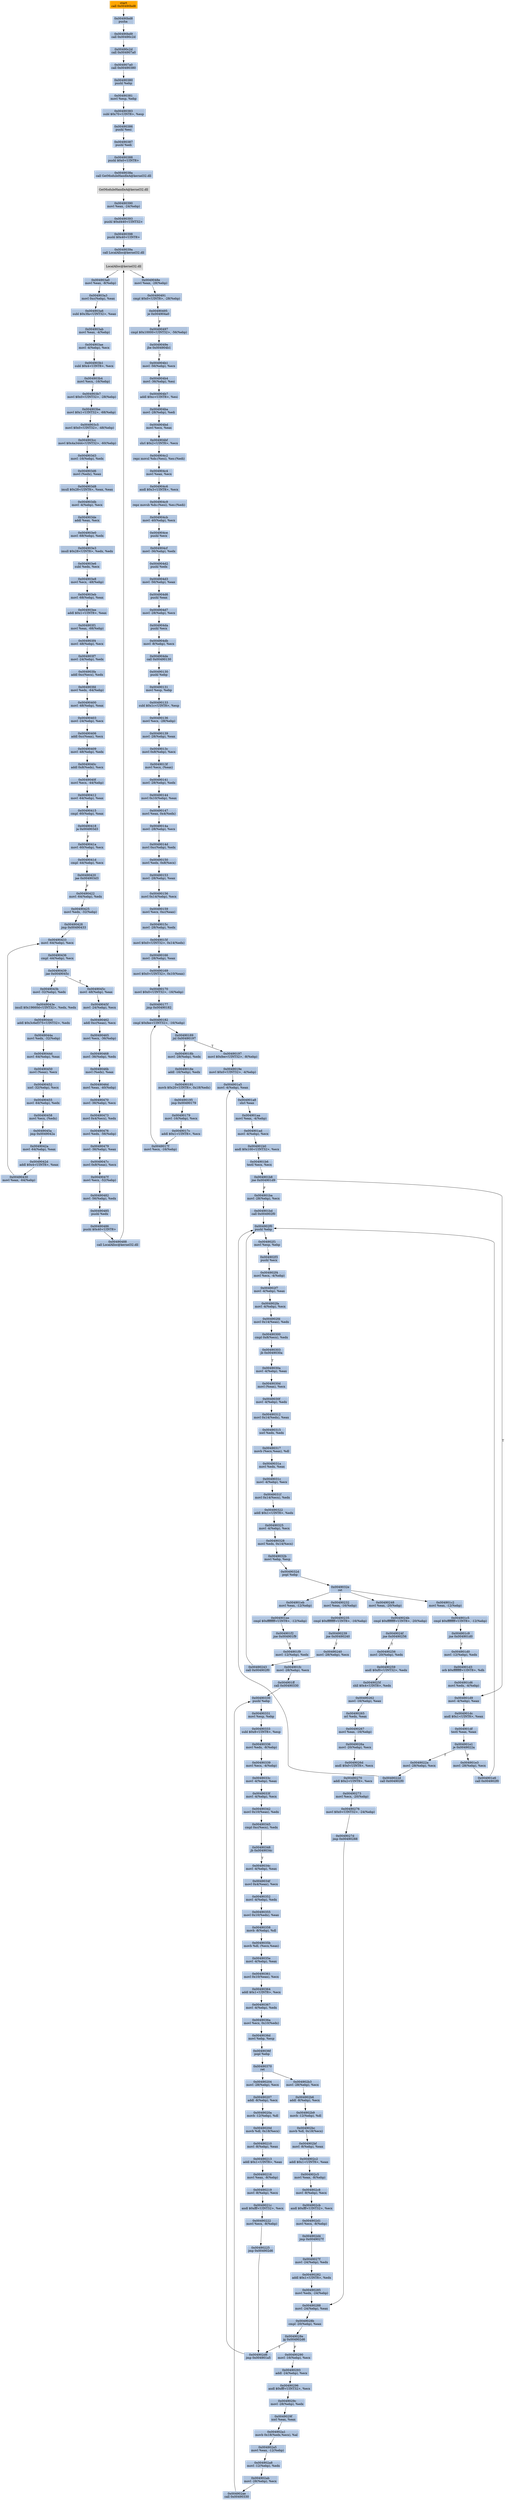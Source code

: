 digraph G {
node[shape=rectangle,style=filled,fillcolor=lightsteelblue,color=lightsteelblue]
bgcolor="transparent"
a0x00490bd3call_0x00490bd8[label="start\ncall 0x00490bd8",color="lightgrey",fillcolor="orange"];
a0x00490bd8pusha_[label="0x00490bd8\npusha "];
a0x00490bd9call_0x00490c2d[label="0x00490bd9\ncall 0x00490c2d"];
a0x00490c2dcall_0x004907a0[label="0x00490c2d\ncall 0x004907a0"];
a0x004907a0call_0x00490380[label="0x004907a0\ncall 0x00490380"];
a0x00490380pushl_ebp[label="0x00490380\npushl %ebp"];
a0x00490381movl_esp_ebp[label="0x00490381\nmovl %esp, %ebp"];
a0x00490383subl_0x70UINT8_esp[label="0x00490383\nsubl $0x70<UINT8>, %esp"];
a0x00490386pushl_esi[label="0x00490386\npushl %esi"];
a0x00490387pushl_edi[label="0x00490387\npushl %edi"];
a0x00490388pushl_0x0UINT8[label="0x00490388\npushl $0x0<UINT8>"];
a0x0049038acall_GetModuleHandleA_kernel32_dll[label="0x0049038a\ncall GetModuleHandleA@kernel32.dll"];
GetModuleHandleA_kernel32_dll[label="GetModuleHandleA@kernel32.dll",color="lightgrey",fillcolor="lightgrey"];
a0x00490390movl_eax__24ebp_[label="0x00490390\nmovl %eax, -24(%ebp)"];
a0x00490393pushl_0xd440UINT32[label="0x00490393\npushl $0xd440<UINT32>"];
a0x00490398pushl_0x40UINT8[label="0x00490398\npushl $0x40<UINT8>"];
a0x0049039acall_LocalAlloc_kernel32_dll[label="0x0049039a\ncall LocalAlloc@kernel32.dll"];
LocalAlloc_kernel32_dll[label="LocalAlloc@kernel32.dll",color="lightgrey",fillcolor="lightgrey"];
a0x004903a0movl_eax__8ebp_[label="0x004903a0\nmovl %eax, -8(%ebp)"];
a0x004903a3movl_0xcebp__eax[label="0x004903a3\nmovl 0xc(%ebp), %eax"];
a0x004903a6subl_0x3faUINT32_eax[label="0x004903a6\nsubl $0x3fa<UINT32>, %eax"];
a0x004903abmovl_eax__4ebp_[label="0x004903ab\nmovl %eax, -4(%ebp)"];
a0x004903aemovl__4ebp__ecx[label="0x004903ae\nmovl -4(%ebp), %ecx"];
a0x004903b1subl_0x4UINT8_ecx[label="0x004903b1\nsubl $0x4<UINT8>, %ecx"];
a0x004903b4movl_ecx__16ebp_[label="0x004903b4\nmovl %ecx, -16(%ebp)"];
a0x004903b7movl_0x0UINT32__28ebp_[label="0x004903b7\nmovl $0x0<UINT32>, -28(%ebp)"];
a0x004903bemovl_0x1UINT32__68ebp_[label="0x004903be\nmovl $0x1<UINT32>, -68(%ebp)"];
a0x004903c5movl_0x0UINT32__48ebp_[label="0x004903c5\nmovl $0x0<UINT32>, -48(%ebp)"];
a0x004903ccmovl_0x4a3444UINT32__60ebp_[label="0x004903cc\nmovl $0x4a3444<UINT32>, -60(%ebp)"];
a0x004903d3movl__16ebp__edx[label="0x004903d3\nmovl -16(%ebp), %edx"];
a0x004903d6movl_edx__eax[label="0x004903d6\nmovl (%edx), %eax"];
a0x004903d8imull_0x28UINT8_eax_eax[label="0x004903d8\nimull $0x28<UINT8>, %eax, %eax"];
a0x004903dbmovl__4ebp__ecx[label="0x004903db\nmovl -4(%ebp), %ecx"];
a0x004903deaddl_eax_ecx[label="0x004903de\naddl %eax, %ecx"];
a0x004903e0movl__68ebp__edx[label="0x004903e0\nmovl -68(%ebp), %edx"];
a0x004903e3imull_0x28UINT8_edx_edx[label="0x004903e3\nimull $0x28<UINT8>, %edx, %edx"];
a0x004903e6subl_edx_ecx[label="0x004903e6\nsubl %edx, %ecx"];
a0x004903e8movl_ecx__48ebp_[label="0x004903e8\nmovl %ecx, -48(%ebp)"];
a0x004903ebmovl__68ebp__eax[label="0x004903eb\nmovl -68(%ebp), %eax"];
a0x004903eeaddl_0x1UINT8_eax[label="0x004903ee\naddl $0x1<UINT8>, %eax"];
a0x004903f1movl_eax__68ebp_[label="0x004903f1\nmovl %eax, -68(%ebp)"];
a0x004903f4movl__48ebp__ecx[label="0x004903f4\nmovl -48(%ebp), %ecx"];
a0x004903f7movl__24ebp__edx[label="0x004903f7\nmovl -24(%ebp), %edx"];
a0x004903faaddl_0xcecx__edx[label="0x004903fa\naddl 0xc(%ecx), %edx"];
a0x004903fdmovl_edx__64ebp_[label="0x004903fd\nmovl %edx, -64(%ebp)"];
a0x00490400movl__48ebp__eax[label="0x00490400\nmovl -48(%ebp), %eax"];
a0x00490403movl__24ebp__ecx[label="0x00490403\nmovl -24(%ebp), %ecx"];
a0x00490406addl_0xceax__ecx[label="0x00490406\naddl 0xc(%eax), %ecx"];
a0x00490409movl__48ebp__edx[label="0x00490409\nmovl -48(%ebp), %edx"];
a0x0049040caddl_0x8edx__ecx[label="0x0049040c\naddl 0x8(%edx), %ecx"];
a0x0049040fmovl_ecx__44ebp_[label="0x0049040f\nmovl %ecx, -44(%ebp)"];
a0x00490412movl__64ebp__eax[label="0x00490412\nmovl -64(%ebp), %eax"];
a0x00490415cmpl__60ebp__eax[label="0x00490415\ncmpl -60(%ebp), %eax"];
a0x00490418ja_0x004903d3[label="0x00490418\nja 0x004903d3"];
a0x0049041amovl__60ebp__ecx[label="0x0049041a\nmovl -60(%ebp), %ecx"];
a0x0049041dcmpl__44ebp__ecx[label="0x0049041d\ncmpl -44(%ebp), %ecx"];
a0x00490420jae_0x004903d3[label="0x00490420\njae 0x004903d3"];
a0x00490422movl__64ebp__edx[label="0x00490422\nmovl -64(%ebp), %edx"];
a0x00490425movl_edx__32ebp_[label="0x00490425\nmovl %edx, -32(%ebp)"];
a0x00490428jmp_0x00490433[label="0x00490428\njmp 0x00490433"];
a0x00490433movl__64ebp__ecx[label="0x00490433\nmovl -64(%ebp), %ecx"];
a0x00490436cmpl__44ebp__ecx[label="0x00490436\ncmpl -44(%ebp), %ecx"];
a0x00490439jae_0x0049045c[label="0x00490439\njae 0x0049045c"];
a0x0049043bmovl__32ebp__edx[label="0x0049043b\nmovl -32(%ebp), %edx"];
a0x0049043eimull_0x19660dUINT32_edx_edx[label="0x0049043e\nimull $0x19660d<UINT32>, %edx, %edx"];
a0x00490444addl_0x3c6ef375UINT32_edx[label="0x00490444\naddl $0x3c6ef375<UINT32>, %edx"];
a0x0049044amovl_edx__32ebp_[label="0x0049044a\nmovl %edx, -32(%ebp)"];
a0x0049044dmovl__64ebp__eax[label="0x0049044d\nmovl -64(%ebp), %eax"];
a0x00490450movl_eax__ecx[label="0x00490450\nmovl (%eax), %ecx"];
a0x00490452xorl__32ebp__ecx[label="0x00490452\nxorl -32(%ebp), %ecx"];
a0x00490455movl__64ebp__edx[label="0x00490455\nmovl -64(%ebp), %edx"];
a0x00490458movl_ecx_edx_[label="0x00490458\nmovl %ecx, (%edx)"];
a0x0049045ajmp_0x0049042a[label="0x0049045a\njmp 0x0049042a"];
a0x0049042amovl__64ebp__eax[label="0x0049042a\nmovl -64(%ebp), %eax"];
a0x0049042daddl_0x4UINT8_eax[label="0x0049042d\naddl $0x4<UINT8>, %eax"];
a0x00490430movl_eax__64ebp_[label="0x00490430\nmovl %eax, -64(%ebp)"];
a0x0049045cmovl__48ebp__eax[label="0x0049045c\nmovl -48(%ebp), %eax"];
a0x0049045fmovl__24ebp__ecx[label="0x0049045f\nmovl -24(%ebp), %ecx"];
a0x00490462addl_0xceax__ecx[label="0x00490462\naddl 0xc(%eax), %ecx"];
a0x00490465movl_ecx__36ebp_[label="0x00490465\nmovl %ecx, -36(%ebp)"];
a0x00490468movl__36ebp__edx[label="0x00490468\nmovl -36(%ebp), %edx"];
a0x0049046bmovl_edx__eax[label="0x0049046b\nmovl (%edx), %eax"];
a0x0049046dmovl_eax__40ebp_[label="0x0049046d\nmovl %eax, -40(%ebp)"];
a0x00490470movl__36ebp__ecx[label="0x00490470\nmovl -36(%ebp), %ecx"];
a0x00490473movl_0x4ecx__edx[label="0x00490473\nmovl 0x4(%ecx), %edx"];
a0x00490476movl_edx__56ebp_[label="0x00490476\nmovl %edx, -56(%ebp)"];
a0x00490479movl__36ebp__eax[label="0x00490479\nmovl -36(%ebp), %eax"];
a0x0049047cmovl_0x8eax__ecx[label="0x0049047c\nmovl 0x8(%eax), %ecx"];
a0x0049047fmovl_ecx__52ebp_[label="0x0049047f\nmovl %ecx, -52(%ebp)"];
a0x00490482movl__56ebp__edx[label="0x00490482\nmovl -56(%ebp), %edx"];
a0x00490485pushl_edx[label="0x00490485\npushl %edx"];
a0x00490486pushl_0x40UINT8[label="0x00490486\npushl $0x40<UINT8>"];
a0x00490488call_LocalAlloc_kernel32_dll[label="0x00490488\ncall LocalAlloc@kernel32.dll"];
a0x0049048emovl_eax__28ebp_[label="0x0049048e\nmovl %eax, -28(%ebp)"];
a0x00490491cmpl_0x0UINT8__28ebp_[label="0x00490491\ncmpl $0x0<UINT8>, -28(%ebp)"];
a0x00490495je_0x004904a0[label="0x00490495\nje 0x004904a0"];
a0x00490497cmpl_0x10000UINT32__56ebp_[label="0x00490497\ncmpl $0x10000<UINT32>, -56(%ebp)"];
a0x0049049ejbe_0x004904b1[label="0x0049049e\njbe 0x004904b1"];
a0x004904b1movl__56ebp__ecx[label="0x004904b1\nmovl -56(%ebp), %ecx"];
a0x004904b4movl__36ebp__esi[label="0x004904b4\nmovl -36(%ebp), %esi"];
a0x004904b7addl_0xcUINT8_esi[label="0x004904b7\naddl $0xc<UINT8>, %esi"];
a0x004904bamovl__28ebp__edi[label="0x004904ba\nmovl -28(%ebp), %edi"];
a0x004904bdmovl_ecx_eax[label="0x004904bd\nmovl %ecx, %eax"];
a0x004904bfshrl_0x2UINT8_ecx[label="0x004904bf\nshrl $0x2<UINT8>, %ecx"];
a0x004904c2repz_movsl_ds_esi__es_edi_[label="0x004904c2\nrepz movsl %ds:(%esi), %es:(%edi)"];
a0x004904c4movl_eax_ecx[label="0x004904c4\nmovl %eax, %ecx"];
a0x004904c6andl_0x3UINT8_ecx[label="0x004904c6\nandl $0x3<UINT8>, %ecx"];
a0x004904c9repz_movsb_ds_esi__es_edi_[label="0x004904c9\nrepz movsb %ds:(%esi), %es:(%edi)"];
a0x004904cbmovl__40ebp__ecx[label="0x004904cb\nmovl -40(%ebp), %ecx"];
a0x004904cepushl_ecx[label="0x004904ce\npushl %ecx"];
a0x004904cfmovl__36ebp__edx[label="0x004904cf\nmovl -36(%ebp), %edx"];
a0x004904d2pushl_edx[label="0x004904d2\npushl %edx"];
a0x004904d3movl__56ebp__eax[label="0x004904d3\nmovl -56(%ebp), %eax"];
a0x004904d6pushl_eax[label="0x004904d6\npushl %eax"];
a0x004904d7movl__28ebp__ecx[label="0x004904d7\nmovl -28(%ebp), %ecx"];
a0x004904dapushl_ecx[label="0x004904da\npushl %ecx"];
a0x004904dbmovl__8ebp__ecx[label="0x004904db\nmovl -8(%ebp), %ecx"];
a0x004904decall_0x00490130[label="0x004904de\ncall 0x00490130"];
a0x00490130pushl_ebp[label="0x00490130\npushl %ebp"];
a0x00490131movl_esp_ebp[label="0x00490131\nmovl %esp, %ebp"];
a0x00490133subl_0x1cUINT8_esp[label="0x00490133\nsubl $0x1c<UINT8>, %esp"];
a0x00490136movl_ecx__28ebp_[label="0x00490136\nmovl %ecx, -28(%ebp)"];
a0x00490139movl__28ebp__eax[label="0x00490139\nmovl -28(%ebp), %eax"];
a0x0049013cmovl_0x8ebp__ecx[label="0x0049013c\nmovl 0x8(%ebp), %ecx"];
a0x0049013fmovl_ecx_eax_[label="0x0049013f\nmovl %ecx, (%eax)"];
a0x00490141movl__28ebp__edx[label="0x00490141\nmovl -28(%ebp), %edx"];
a0x00490144movl_0x10ebp__eax[label="0x00490144\nmovl 0x10(%ebp), %eax"];
a0x00490147movl_eax_0x4edx_[label="0x00490147\nmovl %eax, 0x4(%edx)"];
a0x0049014amovl__28ebp__ecx[label="0x0049014a\nmovl -28(%ebp), %ecx"];
a0x0049014dmovl_0xcebp__edx[label="0x0049014d\nmovl 0xc(%ebp), %edx"];
a0x00490150movl_edx_0x8ecx_[label="0x00490150\nmovl %edx, 0x8(%ecx)"];
a0x00490153movl__28ebp__eax[label="0x00490153\nmovl -28(%ebp), %eax"];
a0x00490156movl_0x14ebp__ecx[label="0x00490156\nmovl 0x14(%ebp), %ecx"];
a0x00490159movl_ecx_0xceax_[label="0x00490159\nmovl %ecx, 0xc(%eax)"];
a0x0049015cmovl__28ebp__edx[label="0x0049015c\nmovl -28(%ebp), %edx"];
a0x0049015fmovl_0x0UINT32_0x14edx_[label="0x0049015f\nmovl $0x0<UINT32>, 0x14(%edx)"];
a0x00490166movl__28ebp__eax[label="0x00490166\nmovl -28(%ebp), %eax"];
a0x00490169movl_0x0UINT32_0x10eax_[label="0x00490169\nmovl $0x0<UINT32>, 0x10(%eax)"];
a0x00490170movl_0x0UINT32__16ebp_[label="0x00490170\nmovl $0x0<UINT32>, -16(%ebp)"];
a0x00490177jmp_0x00490182[label="0x00490177\njmp 0x00490182"];
a0x00490182cmpl_0xfeeUINT32__16ebp_[label="0x00490182\ncmpl $0xfee<UINT32>, -16(%ebp)"];
a0x00490189jnl_0x00490197[label="0x00490189\njnl 0x00490197"];
a0x0049018bmovl__28ebp__edx[label="0x0049018b\nmovl -28(%ebp), %edx"];
a0x0049018eaddl__16ebp__edx[label="0x0049018e\naddl -16(%ebp), %edx"];
a0x00490191movb_0x20UINT8_0x18edx_[label="0x00490191\nmovb $0x20<UINT8>, 0x18(%edx)"];
a0x00490195jmp_0x00490179[label="0x00490195\njmp 0x00490179"];
a0x00490179movl__16ebp__ecx[label="0x00490179\nmovl -16(%ebp), %ecx"];
a0x0049017caddl_0x1UINT8_ecx[label="0x0049017c\naddl $0x1<UINT8>, %ecx"];
a0x0049017fmovl_ecx__16ebp_[label="0x0049017f\nmovl %ecx, -16(%ebp)"];
a0x00490197movl_0xfeeUINT32__8ebp_[label="0x00490197\nmovl $0xfee<UINT32>, -8(%ebp)"];
a0x0049019emovl_0x0UINT32__4ebp_[label="0x0049019e\nmovl $0x0<UINT32>, -4(%ebp)"];
a0x004901a5movl__4ebp__eax[label="0x004901a5\nmovl -4(%ebp), %eax"];
a0x004901a8shrl_eax[label="0x004901a8\nshrl %eax"];
a0x004901aamovl_eax__4ebp_[label="0x004901aa\nmovl %eax, -4(%ebp)"];
a0x004901admovl__4ebp__ecx[label="0x004901ad\nmovl -4(%ebp), %ecx"];
a0x004901b0andl_0x100UINT32_ecx[label="0x004901b0\nandl $0x100<UINT32>, %ecx"];
a0x004901b6testl_ecx_ecx[label="0x004901b6\ntestl %ecx, %ecx"];
a0x004901b8jne_0x004901d9[label="0x004901b8\njne 0x004901d9"];
a0x004901bamovl__28ebp__ecx[label="0x004901ba\nmovl -28(%ebp), %ecx"];
a0x004901bdcall_0x004902f0[label="0x004901bd\ncall 0x004902f0"];
a0x004902f0pushl_ebp[label="0x004902f0\npushl %ebp"];
a0x004902f1movl_esp_ebp[label="0x004902f1\nmovl %esp, %ebp"];
a0x004902f3pushl_ecx[label="0x004902f3\npushl %ecx"];
a0x004902f4movl_ecx__4ebp_[label="0x004902f4\nmovl %ecx, -4(%ebp)"];
a0x004902f7movl__4ebp__eax[label="0x004902f7\nmovl -4(%ebp), %eax"];
a0x004902famovl__4ebp__ecx[label="0x004902fa\nmovl -4(%ebp), %ecx"];
a0x004902fdmovl_0x14eax__edx[label="0x004902fd\nmovl 0x14(%eax), %edx"];
a0x00490300cmpl_0x8ecx__edx[label="0x00490300\ncmpl 0x8(%ecx), %edx"];
a0x00490303jb_0x0049030a[label="0x00490303\njb 0x0049030a"];
a0x0049030amovl__4ebp__eax[label="0x0049030a\nmovl -4(%ebp), %eax"];
a0x0049030dmovl_eax__ecx[label="0x0049030d\nmovl (%eax), %ecx"];
a0x0049030fmovl__4ebp__edx[label="0x0049030f\nmovl -4(%ebp), %edx"];
a0x00490312movl_0x14edx__eax[label="0x00490312\nmovl 0x14(%edx), %eax"];
a0x00490315xorl_edx_edx[label="0x00490315\nxorl %edx, %edx"];
a0x00490317movb_ecxeax__dl[label="0x00490317\nmovb (%ecx,%eax), %dl"];
a0x0049031amovl_edx_eax[label="0x0049031a\nmovl %edx, %eax"];
a0x0049031cmovl__4ebp__ecx[label="0x0049031c\nmovl -4(%ebp), %ecx"];
a0x0049031fmovl_0x14ecx__edx[label="0x0049031f\nmovl 0x14(%ecx), %edx"];
a0x00490322addl_0x1UINT8_edx[label="0x00490322\naddl $0x1<UINT8>, %edx"];
a0x00490325movl__4ebp__ecx[label="0x00490325\nmovl -4(%ebp), %ecx"];
a0x00490328movl_edx_0x14ecx_[label="0x00490328\nmovl %edx, 0x14(%ecx)"];
a0x0049032bmovl_ebp_esp[label="0x0049032b\nmovl %ebp, %esp"];
a0x0049032dpopl_ebp[label="0x0049032d\npopl %ebp"];
a0x0049032eret[label="0x0049032e\nret"];
a0x004901c2movl_eax__12ebp_[label="0x004901c2\nmovl %eax, -12(%ebp)"];
a0x004901c5cmpl_0xffffffffUINT8__12ebp_[label="0x004901c5\ncmpl $0xffffffff<UINT8>, -12(%ebp)"];
a0x004901c9jne_0x004901d0[label="0x004901c9\njne 0x004901d0"];
a0x004901d0movl__12ebp__edx[label="0x004901d0\nmovl -12(%ebp), %edx"];
a0x004901d3orb_0xffffffffUINT8_dh[label="0x004901d3\norb $0xffffffff<UINT8>, %dh"];
a0x004901d6movl_edx__4ebp_[label="0x004901d6\nmovl %edx, -4(%ebp)"];
a0x004901d9movl__4ebp__eax[label="0x004901d9\nmovl -4(%ebp), %eax"];
a0x004901dcandl_0x1UINT8_eax[label="0x004901dc\nandl $0x1<UINT8>, %eax"];
a0x004901dftestl_eax_eax[label="0x004901df\ntestl %eax, %eax"];
a0x004901e1je_0x0049022a[label="0x004901e1\nje 0x0049022a"];
a0x004901e3movl__28ebp__ecx[label="0x004901e3\nmovl -28(%ebp), %ecx"];
a0x004901e6call_0x004902f0[label="0x004901e6\ncall 0x004902f0"];
a0x004901ebmovl_eax__12ebp_[label="0x004901eb\nmovl %eax, -12(%ebp)"];
a0x004901eecmpl_0xffffffffUINT8__12ebp_[label="0x004901ee\ncmpl $0xffffffff<UINT8>, -12(%ebp)"];
a0x004901f2jne_0x004901f9[label="0x004901f2\njne 0x004901f9"];
a0x004901f9movl__12ebp__edx[label="0x004901f9\nmovl -12(%ebp), %edx"];
a0x004901fcmovl__28ebp__ecx[label="0x004901fc\nmovl -28(%ebp), %ecx"];
a0x004901ffcall_0x00490330[label="0x004901ff\ncall 0x00490330"];
a0x00490330pushl_ebp[label="0x00490330\npushl %ebp"];
a0x00490331movl_esp_ebp[label="0x00490331\nmovl %esp, %ebp"];
a0x00490333subl_0x8UINT8_esp[label="0x00490333\nsubl $0x8<UINT8>, %esp"];
a0x00490336movl_edx__8ebp_[label="0x00490336\nmovl %edx, -8(%ebp)"];
a0x00490339movl_ecx__4ebp_[label="0x00490339\nmovl %ecx, -4(%ebp)"];
a0x0049033cmovl__4ebp__eax[label="0x0049033c\nmovl -4(%ebp), %eax"];
a0x0049033fmovl__4ebp__ecx[label="0x0049033f\nmovl -4(%ebp), %ecx"];
a0x00490342movl_0x10eax__edx[label="0x00490342\nmovl 0x10(%eax), %edx"];
a0x00490345cmpl_0xcecx__edx[label="0x00490345\ncmpl 0xc(%ecx), %edx"];
a0x00490348jb_0x0049034c[label="0x00490348\njb 0x0049034c"];
a0x0049034cmovl__4ebp__eax[label="0x0049034c\nmovl -4(%ebp), %eax"];
a0x0049034fmovl_0x4eax__ecx[label="0x0049034f\nmovl 0x4(%eax), %ecx"];
a0x00490352movl__4ebp__edx[label="0x00490352\nmovl -4(%ebp), %edx"];
a0x00490355movl_0x10edx__eax[label="0x00490355\nmovl 0x10(%edx), %eax"];
a0x00490358movb__8ebp__dl[label="0x00490358\nmovb -8(%ebp), %dl"];
a0x0049035bmovb_dl_ecxeax_[label="0x0049035b\nmovb %dl, (%ecx,%eax)"];
a0x0049035emovl__4ebp__eax[label="0x0049035e\nmovl -4(%ebp), %eax"];
a0x00490361movl_0x10eax__ecx[label="0x00490361\nmovl 0x10(%eax), %ecx"];
a0x00490364addl_0x1UINT8_ecx[label="0x00490364\naddl $0x1<UINT8>, %ecx"];
a0x00490367movl__4ebp__edx[label="0x00490367\nmovl -4(%ebp), %edx"];
a0x0049036amovl_ecx_0x10edx_[label="0x0049036a\nmovl %ecx, 0x10(%edx)"];
a0x0049036dmovl_ebp_esp[label="0x0049036d\nmovl %ebp, %esp"];
a0x0049036fpopl_ebp[label="0x0049036f\npopl %ebp"];
a0x00490370ret[label="0x00490370\nret"];
a0x00490204movl__28ebp__ecx[label="0x00490204\nmovl -28(%ebp), %ecx"];
a0x00490207addl__8ebp__ecx[label="0x00490207\naddl -8(%ebp), %ecx"];
a0x0049020amovb__12ebp__dl[label="0x0049020a\nmovb -12(%ebp), %dl"];
a0x0049020dmovb_dl_0x18ecx_[label="0x0049020d\nmovb %dl, 0x18(%ecx)"];
a0x00490210movl__8ebp__eax[label="0x00490210\nmovl -8(%ebp), %eax"];
a0x00490213addl_0x1UINT8_eax[label="0x00490213\naddl $0x1<UINT8>, %eax"];
a0x00490216movl_eax__8ebp_[label="0x00490216\nmovl %eax, -8(%ebp)"];
a0x00490219movl__8ebp__ecx[label="0x00490219\nmovl -8(%ebp), %ecx"];
a0x0049021candl_0xfffUINT32_ecx[label="0x0049021c\nandl $0xfff<UINT32>, %ecx"];
a0x00490222movl_ecx__8ebp_[label="0x00490222\nmovl %ecx, -8(%ebp)"];
a0x00490225jmp_0x004902d6[label="0x00490225\njmp 0x004902d6"];
a0x004902d6jmp_0x004901a5[label="0x004902d6\njmp 0x004901a5"];
a0x0049022amovl__28ebp__ecx[label="0x0049022a\nmovl -28(%ebp), %ecx"];
a0x0049022dcall_0x004902f0[label="0x0049022d\ncall 0x004902f0"];
a0x00490232movl_eax__16ebp_[label="0x00490232\nmovl %eax, -16(%ebp)"];
a0x00490235cmpl_0xffffffffUINT8__16ebp_[label="0x00490235\ncmpl $0xffffffff<UINT8>, -16(%ebp)"];
a0x00490239jne_0x00490240[label="0x00490239\njne 0x00490240"];
a0x00490240movl__28ebp__ecx[label="0x00490240\nmovl -28(%ebp), %ecx"];
a0x00490243call_0x004902f0[label="0x00490243\ncall 0x004902f0"];
a0x00490248movl_eax__20ebp_[label="0x00490248\nmovl %eax, -20(%ebp)"];
a0x0049024bcmpl_0xffffffffUINT8__20ebp_[label="0x0049024b\ncmpl $0xffffffff<UINT8>, -20(%ebp)"];
a0x0049024fjne_0x00490256[label="0x0049024f\njne 0x00490256"];
a0x00490256movl__20ebp__edx[label="0x00490256\nmovl -20(%ebp), %edx"];
a0x00490259andl_0xf0UINT32_edx[label="0x00490259\nandl $0xf0<UINT32>, %edx"];
a0x0049025fshll_0x4UINT8_edx[label="0x0049025f\nshll $0x4<UINT8>, %edx"];
a0x00490262movl__16ebp__eax[label="0x00490262\nmovl -16(%ebp), %eax"];
a0x00490265orl_edx_eax[label="0x00490265\norl %edx, %eax"];
a0x00490267movl_eax__16ebp_[label="0x00490267\nmovl %eax, -16(%ebp)"];
a0x0049026amovl__20ebp__ecx[label="0x0049026a\nmovl -20(%ebp), %ecx"];
a0x0049026dandl_0xfUINT8_ecx[label="0x0049026d\nandl $0xf<UINT8>, %ecx"];
a0x00490270addl_0x2UINT8_ecx[label="0x00490270\naddl $0x2<UINT8>, %ecx"];
a0x00490273movl_ecx__20ebp_[label="0x00490273\nmovl %ecx, -20(%ebp)"];
a0x00490276movl_0x0UINT32__24ebp_[label="0x00490276\nmovl $0x0<UINT32>, -24(%ebp)"];
a0x0049027djmp_0x00490288[label="0x0049027d\njmp 0x00490288"];
a0x00490288movl__24ebp__eax[label="0x00490288\nmovl -24(%ebp), %eax"];
a0x0049028bcmpl__20ebp__eax[label="0x0049028b\ncmpl -20(%ebp), %eax"];
a0x0049028ejg_0x004902d6[label="0x0049028e\njg 0x004902d6"];
a0x00490290movl__16ebp__ecx[label="0x00490290\nmovl -16(%ebp), %ecx"];
a0x00490293addl__24ebp__ecx[label="0x00490293\naddl -24(%ebp), %ecx"];
a0x00490296andl_0xfffUINT32_ecx[label="0x00490296\nandl $0xfff<UINT32>, %ecx"];
a0x0049029cmovl__28ebp__edx[label="0x0049029c\nmovl -28(%ebp), %edx"];
a0x0049029fxorl_eax_eax[label="0x0049029f\nxorl %eax, %eax"];
a0x004902a1movb_0x18edxecx__al[label="0x004902a1\nmovb 0x18(%edx,%ecx), %al"];
a0x004902a5movl_eax__12ebp_[label="0x004902a5\nmovl %eax, -12(%ebp)"];
a0x004902a8movl__12ebp__edx[label="0x004902a8\nmovl -12(%ebp), %edx"];
a0x004902abmovl__28ebp__ecx[label="0x004902ab\nmovl -28(%ebp), %ecx"];
a0x004902aecall_0x00490330[label="0x004902ae\ncall 0x00490330"];
a0x004902b3movl__28ebp__ecx[label="0x004902b3\nmovl -28(%ebp), %ecx"];
a0x004902b6addl__8ebp__ecx[label="0x004902b6\naddl -8(%ebp), %ecx"];
a0x004902b9movb__12ebp__dl[label="0x004902b9\nmovb -12(%ebp), %dl"];
a0x004902bcmovb_dl_0x18ecx_[label="0x004902bc\nmovb %dl, 0x18(%ecx)"];
a0x004902bfmovl__8ebp__eax[label="0x004902bf\nmovl -8(%ebp), %eax"];
a0x004902c2addl_0x1UINT8_eax[label="0x004902c2\naddl $0x1<UINT8>, %eax"];
a0x004902c5movl_eax__8ebp_[label="0x004902c5\nmovl %eax, -8(%ebp)"];
a0x004902c8movl__8ebp__ecx[label="0x004902c8\nmovl -8(%ebp), %ecx"];
a0x004902cbandl_0xfffUINT32_ecx[label="0x004902cb\nandl $0xfff<UINT32>, %ecx"];
a0x004902d1movl_ecx__8ebp_[label="0x004902d1\nmovl %ecx, -8(%ebp)"];
a0x004902d4jmp_0x0049027f[label="0x004902d4\njmp 0x0049027f"];
a0x0049027fmovl__24ebp__edx[label="0x0049027f\nmovl -24(%ebp), %edx"];
a0x00490282addl_0x1UINT8_edx[label="0x00490282\naddl $0x1<UINT8>, %edx"];
a0x00490285movl_edx__24ebp_[label="0x00490285\nmovl %edx, -24(%ebp)"];
a0x00490bd3call_0x00490bd8 -> a0x00490bd8pusha_ [color="#000000"];
a0x00490bd8pusha_ -> a0x00490bd9call_0x00490c2d [color="#000000"];
a0x00490bd9call_0x00490c2d -> a0x00490c2dcall_0x004907a0 [color="#000000"];
a0x00490c2dcall_0x004907a0 -> a0x004907a0call_0x00490380 [color="#000000"];
a0x004907a0call_0x00490380 -> a0x00490380pushl_ebp [color="#000000"];
a0x00490380pushl_ebp -> a0x00490381movl_esp_ebp [color="#000000"];
a0x00490381movl_esp_ebp -> a0x00490383subl_0x70UINT8_esp [color="#000000"];
a0x00490383subl_0x70UINT8_esp -> a0x00490386pushl_esi [color="#000000"];
a0x00490386pushl_esi -> a0x00490387pushl_edi [color="#000000"];
a0x00490387pushl_edi -> a0x00490388pushl_0x0UINT8 [color="#000000"];
a0x00490388pushl_0x0UINT8 -> a0x0049038acall_GetModuleHandleA_kernel32_dll [color="#000000"];
a0x0049038acall_GetModuleHandleA_kernel32_dll -> GetModuleHandleA_kernel32_dll [color="#000000"];
GetModuleHandleA_kernel32_dll -> a0x00490390movl_eax__24ebp_ [color="#000000"];
a0x00490390movl_eax__24ebp_ -> a0x00490393pushl_0xd440UINT32 [color="#000000"];
a0x00490393pushl_0xd440UINT32 -> a0x00490398pushl_0x40UINT8 [color="#000000"];
a0x00490398pushl_0x40UINT8 -> a0x0049039acall_LocalAlloc_kernel32_dll [color="#000000"];
a0x0049039acall_LocalAlloc_kernel32_dll -> LocalAlloc_kernel32_dll [color="#000000"];
LocalAlloc_kernel32_dll -> a0x004903a0movl_eax__8ebp_ [color="#000000"];
a0x004903a0movl_eax__8ebp_ -> a0x004903a3movl_0xcebp__eax [color="#000000"];
a0x004903a3movl_0xcebp__eax -> a0x004903a6subl_0x3faUINT32_eax [color="#000000"];
a0x004903a6subl_0x3faUINT32_eax -> a0x004903abmovl_eax__4ebp_ [color="#000000"];
a0x004903abmovl_eax__4ebp_ -> a0x004903aemovl__4ebp__ecx [color="#000000"];
a0x004903aemovl__4ebp__ecx -> a0x004903b1subl_0x4UINT8_ecx [color="#000000"];
a0x004903b1subl_0x4UINT8_ecx -> a0x004903b4movl_ecx__16ebp_ [color="#000000"];
a0x004903b4movl_ecx__16ebp_ -> a0x004903b7movl_0x0UINT32__28ebp_ [color="#000000"];
a0x004903b7movl_0x0UINT32__28ebp_ -> a0x004903bemovl_0x1UINT32__68ebp_ [color="#000000"];
a0x004903bemovl_0x1UINT32__68ebp_ -> a0x004903c5movl_0x0UINT32__48ebp_ [color="#000000"];
a0x004903c5movl_0x0UINT32__48ebp_ -> a0x004903ccmovl_0x4a3444UINT32__60ebp_ [color="#000000"];
a0x004903ccmovl_0x4a3444UINT32__60ebp_ -> a0x004903d3movl__16ebp__edx [color="#000000"];
a0x004903d3movl__16ebp__edx -> a0x004903d6movl_edx__eax [color="#000000"];
a0x004903d6movl_edx__eax -> a0x004903d8imull_0x28UINT8_eax_eax [color="#000000"];
a0x004903d8imull_0x28UINT8_eax_eax -> a0x004903dbmovl__4ebp__ecx [color="#000000"];
a0x004903dbmovl__4ebp__ecx -> a0x004903deaddl_eax_ecx [color="#000000"];
a0x004903deaddl_eax_ecx -> a0x004903e0movl__68ebp__edx [color="#000000"];
a0x004903e0movl__68ebp__edx -> a0x004903e3imull_0x28UINT8_edx_edx [color="#000000"];
a0x004903e3imull_0x28UINT8_edx_edx -> a0x004903e6subl_edx_ecx [color="#000000"];
a0x004903e6subl_edx_ecx -> a0x004903e8movl_ecx__48ebp_ [color="#000000"];
a0x004903e8movl_ecx__48ebp_ -> a0x004903ebmovl__68ebp__eax [color="#000000"];
a0x004903ebmovl__68ebp__eax -> a0x004903eeaddl_0x1UINT8_eax [color="#000000"];
a0x004903eeaddl_0x1UINT8_eax -> a0x004903f1movl_eax__68ebp_ [color="#000000"];
a0x004903f1movl_eax__68ebp_ -> a0x004903f4movl__48ebp__ecx [color="#000000"];
a0x004903f4movl__48ebp__ecx -> a0x004903f7movl__24ebp__edx [color="#000000"];
a0x004903f7movl__24ebp__edx -> a0x004903faaddl_0xcecx__edx [color="#000000"];
a0x004903faaddl_0xcecx__edx -> a0x004903fdmovl_edx__64ebp_ [color="#000000"];
a0x004903fdmovl_edx__64ebp_ -> a0x00490400movl__48ebp__eax [color="#000000"];
a0x00490400movl__48ebp__eax -> a0x00490403movl__24ebp__ecx [color="#000000"];
a0x00490403movl__24ebp__ecx -> a0x00490406addl_0xceax__ecx [color="#000000"];
a0x00490406addl_0xceax__ecx -> a0x00490409movl__48ebp__edx [color="#000000"];
a0x00490409movl__48ebp__edx -> a0x0049040caddl_0x8edx__ecx [color="#000000"];
a0x0049040caddl_0x8edx__ecx -> a0x0049040fmovl_ecx__44ebp_ [color="#000000"];
a0x0049040fmovl_ecx__44ebp_ -> a0x00490412movl__64ebp__eax [color="#000000"];
a0x00490412movl__64ebp__eax -> a0x00490415cmpl__60ebp__eax [color="#000000"];
a0x00490415cmpl__60ebp__eax -> a0x00490418ja_0x004903d3 [color="#000000"];
a0x00490418ja_0x004903d3 -> a0x0049041amovl__60ebp__ecx [color="#000000",label="F"];
a0x0049041amovl__60ebp__ecx -> a0x0049041dcmpl__44ebp__ecx [color="#000000"];
a0x0049041dcmpl__44ebp__ecx -> a0x00490420jae_0x004903d3 [color="#000000"];
a0x00490420jae_0x004903d3 -> a0x00490422movl__64ebp__edx [color="#000000",label="F"];
a0x00490422movl__64ebp__edx -> a0x00490425movl_edx__32ebp_ [color="#000000"];
a0x00490425movl_edx__32ebp_ -> a0x00490428jmp_0x00490433 [color="#000000"];
a0x00490428jmp_0x00490433 -> a0x00490433movl__64ebp__ecx [color="#000000"];
a0x00490433movl__64ebp__ecx -> a0x00490436cmpl__44ebp__ecx [color="#000000"];
a0x00490436cmpl__44ebp__ecx -> a0x00490439jae_0x0049045c [color="#000000"];
a0x00490439jae_0x0049045c -> a0x0049043bmovl__32ebp__edx [color="#000000",label="F"];
a0x0049043bmovl__32ebp__edx -> a0x0049043eimull_0x19660dUINT32_edx_edx [color="#000000"];
a0x0049043eimull_0x19660dUINT32_edx_edx -> a0x00490444addl_0x3c6ef375UINT32_edx [color="#000000"];
a0x00490444addl_0x3c6ef375UINT32_edx -> a0x0049044amovl_edx__32ebp_ [color="#000000"];
a0x0049044amovl_edx__32ebp_ -> a0x0049044dmovl__64ebp__eax [color="#000000"];
a0x0049044dmovl__64ebp__eax -> a0x00490450movl_eax__ecx [color="#000000"];
a0x00490450movl_eax__ecx -> a0x00490452xorl__32ebp__ecx [color="#000000"];
a0x00490452xorl__32ebp__ecx -> a0x00490455movl__64ebp__edx [color="#000000"];
a0x00490455movl__64ebp__edx -> a0x00490458movl_ecx_edx_ [color="#000000"];
a0x00490458movl_ecx_edx_ -> a0x0049045ajmp_0x0049042a [color="#000000"];
a0x0049045ajmp_0x0049042a -> a0x0049042amovl__64ebp__eax [color="#000000"];
a0x0049042amovl__64ebp__eax -> a0x0049042daddl_0x4UINT8_eax [color="#000000"];
a0x0049042daddl_0x4UINT8_eax -> a0x00490430movl_eax__64ebp_ [color="#000000"];
a0x00490430movl_eax__64ebp_ -> a0x00490433movl__64ebp__ecx [color="#000000"];
a0x00490439jae_0x0049045c -> a0x0049045cmovl__48ebp__eax [color="#000000",label="T"];
a0x0049045cmovl__48ebp__eax -> a0x0049045fmovl__24ebp__ecx [color="#000000"];
a0x0049045fmovl__24ebp__ecx -> a0x00490462addl_0xceax__ecx [color="#000000"];
a0x00490462addl_0xceax__ecx -> a0x00490465movl_ecx__36ebp_ [color="#000000"];
a0x00490465movl_ecx__36ebp_ -> a0x00490468movl__36ebp__edx [color="#000000"];
a0x00490468movl__36ebp__edx -> a0x0049046bmovl_edx__eax [color="#000000"];
a0x0049046bmovl_edx__eax -> a0x0049046dmovl_eax__40ebp_ [color="#000000"];
a0x0049046dmovl_eax__40ebp_ -> a0x00490470movl__36ebp__ecx [color="#000000"];
a0x00490470movl__36ebp__ecx -> a0x00490473movl_0x4ecx__edx [color="#000000"];
a0x00490473movl_0x4ecx__edx -> a0x00490476movl_edx__56ebp_ [color="#000000"];
a0x00490476movl_edx__56ebp_ -> a0x00490479movl__36ebp__eax [color="#000000"];
a0x00490479movl__36ebp__eax -> a0x0049047cmovl_0x8eax__ecx [color="#000000"];
a0x0049047cmovl_0x8eax__ecx -> a0x0049047fmovl_ecx__52ebp_ [color="#000000"];
a0x0049047fmovl_ecx__52ebp_ -> a0x00490482movl__56ebp__edx [color="#000000"];
a0x00490482movl__56ebp__edx -> a0x00490485pushl_edx [color="#000000"];
a0x00490485pushl_edx -> a0x00490486pushl_0x40UINT8 [color="#000000"];
a0x00490486pushl_0x40UINT8 -> a0x00490488call_LocalAlloc_kernel32_dll [color="#000000"];
a0x00490488call_LocalAlloc_kernel32_dll -> LocalAlloc_kernel32_dll [color="#000000"];
LocalAlloc_kernel32_dll -> a0x0049048emovl_eax__28ebp_ [color="#000000"];
a0x0049048emovl_eax__28ebp_ -> a0x00490491cmpl_0x0UINT8__28ebp_ [color="#000000"];
a0x00490491cmpl_0x0UINT8__28ebp_ -> a0x00490495je_0x004904a0 [color="#000000"];
a0x00490495je_0x004904a0 -> a0x00490497cmpl_0x10000UINT32__56ebp_ [color="#000000",label="F"];
a0x00490497cmpl_0x10000UINT32__56ebp_ -> a0x0049049ejbe_0x004904b1 [color="#000000"];
a0x0049049ejbe_0x004904b1 -> a0x004904b1movl__56ebp__ecx [color="#000000",label="T"];
a0x004904b1movl__56ebp__ecx -> a0x004904b4movl__36ebp__esi [color="#000000"];
a0x004904b4movl__36ebp__esi -> a0x004904b7addl_0xcUINT8_esi [color="#000000"];
a0x004904b7addl_0xcUINT8_esi -> a0x004904bamovl__28ebp__edi [color="#000000"];
a0x004904bamovl__28ebp__edi -> a0x004904bdmovl_ecx_eax [color="#000000"];
a0x004904bdmovl_ecx_eax -> a0x004904bfshrl_0x2UINT8_ecx [color="#000000"];
a0x004904bfshrl_0x2UINT8_ecx -> a0x004904c2repz_movsl_ds_esi__es_edi_ [color="#000000"];
a0x004904c2repz_movsl_ds_esi__es_edi_ -> a0x004904c4movl_eax_ecx [color="#000000"];
a0x004904c4movl_eax_ecx -> a0x004904c6andl_0x3UINT8_ecx [color="#000000"];
a0x004904c6andl_0x3UINT8_ecx -> a0x004904c9repz_movsb_ds_esi__es_edi_ [color="#000000"];
a0x004904c9repz_movsb_ds_esi__es_edi_ -> a0x004904cbmovl__40ebp__ecx [color="#000000"];
a0x004904cbmovl__40ebp__ecx -> a0x004904cepushl_ecx [color="#000000"];
a0x004904cepushl_ecx -> a0x004904cfmovl__36ebp__edx [color="#000000"];
a0x004904cfmovl__36ebp__edx -> a0x004904d2pushl_edx [color="#000000"];
a0x004904d2pushl_edx -> a0x004904d3movl__56ebp__eax [color="#000000"];
a0x004904d3movl__56ebp__eax -> a0x004904d6pushl_eax [color="#000000"];
a0x004904d6pushl_eax -> a0x004904d7movl__28ebp__ecx [color="#000000"];
a0x004904d7movl__28ebp__ecx -> a0x004904dapushl_ecx [color="#000000"];
a0x004904dapushl_ecx -> a0x004904dbmovl__8ebp__ecx [color="#000000"];
a0x004904dbmovl__8ebp__ecx -> a0x004904decall_0x00490130 [color="#000000"];
a0x004904decall_0x00490130 -> a0x00490130pushl_ebp [color="#000000"];
a0x00490130pushl_ebp -> a0x00490131movl_esp_ebp [color="#000000"];
a0x00490131movl_esp_ebp -> a0x00490133subl_0x1cUINT8_esp [color="#000000"];
a0x00490133subl_0x1cUINT8_esp -> a0x00490136movl_ecx__28ebp_ [color="#000000"];
a0x00490136movl_ecx__28ebp_ -> a0x00490139movl__28ebp__eax [color="#000000"];
a0x00490139movl__28ebp__eax -> a0x0049013cmovl_0x8ebp__ecx [color="#000000"];
a0x0049013cmovl_0x8ebp__ecx -> a0x0049013fmovl_ecx_eax_ [color="#000000"];
a0x0049013fmovl_ecx_eax_ -> a0x00490141movl__28ebp__edx [color="#000000"];
a0x00490141movl__28ebp__edx -> a0x00490144movl_0x10ebp__eax [color="#000000"];
a0x00490144movl_0x10ebp__eax -> a0x00490147movl_eax_0x4edx_ [color="#000000"];
a0x00490147movl_eax_0x4edx_ -> a0x0049014amovl__28ebp__ecx [color="#000000"];
a0x0049014amovl__28ebp__ecx -> a0x0049014dmovl_0xcebp__edx [color="#000000"];
a0x0049014dmovl_0xcebp__edx -> a0x00490150movl_edx_0x8ecx_ [color="#000000"];
a0x00490150movl_edx_0x8ecx_ -> a0x00490153movl__28ebp__eax [color="#000000"];
a0x00490153movl__28ebp__eax -> a0x00490156movl_0x14ebp__ecx [color="#000000"];
a0x00490156movl_0x14ebp__ecx -> a0x00490159movl_ecx_0xceax_ [color="#000000"];
a0x00490159movl_ecx_0xceax_ -> a0x0049015cmovl__28ebp__edx [color="#000000"];
a0x0049015cmovl__28ebp__edx -> a0x0049015fmovl_0x0UINT32_0x14edx_ [color="#000000"];
a0x0049015fmovl_0x0UINT32_0x14edx_ -> a0x00490166movl__28ebp__eax [color="#000000"];
a0x00490166movl__28ebp__eax -> a0x00490169movl_0x0UINT32_0x10eax_ [color="#000000"];
a0x00490169movl_0x0UINT32_0x10eax_ -> a0x00490170movl_0x0UINT32__16ebp_ [color="#000000"];
a0x00490170movl_0x0UINT32__16ebp_ -> a0x00490177jmp_0x00490182 [color="#000000"];
a0x00490177jmp_0x00490182 -> a0x00490182cmpl_0xfeeUINT32__16ebp_ [color="#000000"];
a0x00490182cmpl_0xfeeUINT32__16ebp_ -> a0x00490189jnl_0x00490197 [color="#000000"];
a0x00490189jnl_0x00490197 -> a0x0049018bmovl__28ebp__edx [color="#000000",label="F"];
a0x0049018bmovl__28ebp__edx -> a0x0049018eaddl__16ebp__edx [color="#000000"];
a0x0049018eaddl__16ebp__edx -> a0x00490191movb_0x20UINT8_0x18edx_ [color="#000000"];
a0x00490191movb_0x20UINT8_0x18edx_ -> a0x00490195jmp_0x00490179 [color="#000000"];
a0x00490195jmp_0x00490179 -> a0x00490179movl__16ebp__ecx [color="#000000"];
a0x00490179movl__16ebp__ecx -> a0x0049017caddl_0x1UINT8_ecx [color="#000000"];
a0x0049017caddl_0x1UINT8_ecx -> a0x0049017fmovl_ecx__16ebp_ [color="#000000"];
a0x0049017fmovl_ecx__16ebp_ -> a0x00490182cmpl_0xfeeUINT32__16ebp_ [color="#000000"];
a0x00490189jnl_0x00490197 -> a0x00490197movl_0xfeeUINT32__8ebp_ [color="#000000",label="T"];
a0x00490197movl_0xfeeUINT32__8ebp_ -> a0x0049019emovl_0x0UINT32__4ebp_ [color="#000000"];
a0x0049019emovl_0x0UINT32__4ebp_ -> a0x004901a5movl__4ebp__eax [color="#000000"];
a0x004901a5movl__4ebp__eax -> a0x004901a8shrl_eax [color="#000000"];
a0x004901a8shrl_eax -> a0x004901aamovl_eax__4ebp_ [color="#000000"];
a0x004901aamovl_eax__4ebp_ -> a0x004901admovl__4ebp__ecx [color="#000000"];
a0x004901admovl__4ebp__ecx -> a0x004901b0andl_0x100UINT32_ecx [color="#000000"];
a0x004901b0andl_0x100UINT32_ecx -> a0x004901b6testl_ecx_ecx [color="#000000"];
a0x004901b6testl_ecx_ecx -> a0x004901b8jne_0x004901d9 [color="#000000"];
a0x004901b8jne_0x004901d9 -> a0x004901bamovl__28ebp__ecx [color="#000000",label="F"];
a0x004901bamovl__28ebp__ecx -> a0x004901bdcall_0x004902f0 [color="#000000"];
a0x004901bdcall_0x004902f0 -> a0x004902f0pushl_ebp [color="#000000"];
a0x004902f0pushl_ebp -> a0x004902f1movl_esp_ebp [color="#000000"];
a0x004902f1movl_esp_ebp -> a0x004902f3pushl_ecx [color="#000000"];
a0x004902f3pushl_ecx -> a0x004902f4movl_ecx__4ebp_ [color="#000000"];
a0x004902f4movl_ecx__4ebp_ -> a0x004902f7movl__4ebp__eax [color="#000000"];
a0x004902f7movl__4ebp__eax -> a0x004902famovl__4ebp__ecx [color="#000000"];
a0x004902famovl__4ebp__ecx -> a0x004902fdmovl_0x14eax__edx [color="#000000"];
a0x004902fdmovl_0x14eax__edx -> a0x00490300cmpl_0x8ecx__edx [color="#000000"];
a0x00490300cmpl_0x8ecx__edx -> a0x00490303jb_0x0049030a [color="#000000"];
a0x00490303jb_0x0049030a -> a0x0049030amovl__4ebp__eax [color="#000000",label="T"];
a0x0049030amovl__4ebp__eax -> a0x0049030dmovl_eax__ecx [color="#000000"];
a0x0049030dmovl_eax__ecx -> a0x0049030fmovl__4ebp__edx [color="#000000"];
a0x0049030fmovl__4ebp__edx -> a0x00490312movl_0x14edx__eax [color="#000000"];
a0x00490312movl_0x14edx__eax -> a0x00490315xorl_edx_edx [color="#000000"];
a0x00490315xorl_edx_edx -> a0x00490317movb_ecxeax__dl [color="#000000"];
a0x00490317movb_ecxeax__dl -> a0x0049031amovl_edx_eax [color="#000000"];
a0x0049031amovl_edx_eax -> a0x0049031cmovl__4ebp__ecx [color="#000000"];
a0x0049031cmovl__4ebp__ecx -> a0x0049031fmovl_0x14ecx__edx [color="#000000"];
a0x0049031fmovl_0x14ecx__edx -> a0x00490322addl_0x1UINT8_edx [color="#000000"];
a0x00490322addl_0x1UINT8_edx -> a0x00490325movl__4ebp__ecx [color="#000000"];
a0x00490325movl__4ebp__ecx -> a0x00490328movl_edx_0x14ecx_ [color="#000000"];
a0x00490328movl_edx_0x14ecx_ -> a0x0049032bmovl_ebp_esp [color="#000000"];
a0x0049032bmovl_ebp_esp -> a0x0049032dpopl_ebp [color="#000000"];
a0x0049032dpopl_ebp -> a0x0049032eret [color="#000000"];
a0x0049032eret -> a0x004901c2movl_eax__12ebp_ [color="#000000"];
a0x004901c2movl_eax__12ebp_ -> a0x004901c5cmpl_0xffffffffUINT8__12ebp_ [color="#000000"];
a0x004901c5cmpl_0xffffffffUINT8__12ebp_ -> a0x004901c9jne_0x004901d0 [color="#000000"];
a0x004901c9jne_0x004901d0 -> a0x004901d0movl__12ebp__edx [color="#000000",label="T"];
a0x004901d0movl__12ebp__edx -> a0x004901d3orb_0xffffffffUINT8_dh [color="#000000"];
a0x004901d3orb_0xffffffffUINT8_dh -> a0x004901d6movl_edx__4ebp_ [color="#000000"];
a0x004901d6movl_edx__4ebp_ -> a0x004901d9movl__4ebp__eax [color="#000000"];
a0x004901d9movl__4ebp__eax -> a0x004901dcandl_0x1UINT8_eax [color="#000000"];
a0x004901dcandl_0x1UINT8_eax -> a0x004901dftestl_eax_eax [color="#000000"];
a0x004901dftestl_eax_eax -> a0x004901e1je_0x0049022a [color="#000000"];
a0x004901e1je_0x0049022a -> a0x004901e3movl__28ebp__ecx [color="#000000",label="F"];
a0x004901e3movl__28ebp__ecx -> a0x004901e6call_0x004902f0 [color="#000000"];
a0x004901e6call_0x004902f0 -> a0x004902f0pushl_ebp [color="#000000"];
a0x0049032eret -> a0x004901ebmovl_eax__12ebp_ [color="#000000"];
a0x004901ebmovl_eax__12ebp_ -> a0x004901eecmpl_0xffffffffUINT8__12ebp_ [color="#000000"];
a0x004901eecmpl_0xffffffffUINT8__12ebp_ -> a0x004901f2jne_0x004901f9 [color="#000000"];
a0x004901f2jne_0x004901f9 -> a0x004901f9movl__12ebp__edx [color="#000000",label="T"];
a0x004901f9movl__12ebp__edx -> a0x004901fcmovl__28ebp__ecx [color="#000000"];
a0x004901fcmovl__28ebp__ecx -> a0x004901ffcall_0x00490330 [color="#000000"];
a0x004901ffcall_0x00490330 -> a0x00490330pushl_ebp [color="#000000"];
a0x00490330pushl_ebp -> a0x00490331movl_esp_ebp [color="#000000"];
a0x00490331movl_esp_ebp -> a0x00490333subl_0x8UINT8_esp [color="#000000"];
a0x00490333subl_0x8UINT8_esp -> a0x00490336movl_edx__8ebp_ [color="#000000"];
a0x00490336movl_edx__8ebp_ -> a0x00490339movl_ecx__4ebp_ [color="#000000"];
a0x00490339movl_ecx__4ebp_ -> a0x0049033cmovl__4ebp__eax [color="#000000"];
a0x0049033cmovl__4ebp__eax -> a0x0049033fmovl__4ebp__ecx [color="#000000"];
a0x0049033fmovl__4ebp__ecx -> a0x00490342movl_0x10eax__edx [color="#000000"];
a0x00490342movl_0x10eax__edx -> a0x00490345cmpl_0xcecx__edx [color="#000000"];
a0x00490345cmpl_0xcecx__edx -> a0x00490348jb_0x0049034c [color="#000000"];
a0x00490348jb_0x0049034c -> a0x0049034cmovl__4ebp__eax [color="#000000",label="T"];
a0x0049034cmovl__4ebp__eax -> a0x0049034fmovl_0x4eax__ecx [color="#000000"];
a0x0049034fmovl_0x4eax__ecx -> a0x00490352movl__4ebp__edx [color="#000000"];
a0x00490352movl__4ebp__edx -> a0x00490355movl_0x10edx__eax [color="#000000"];
a0x00490355movl_0x10edx__eax -> a0x00490358movb__8ebp__dl [color="#000000"];
a0x00490358movb__8ebp__dl -> a0x0049035bmovb_dl_ecxeax_ [color="#000000"];
a0x0049035bmovb_dl_ecxeax_ -> a0x0049035emovl__4ebp__eax [color="#000000"];
a0x0049035emovl__4ebp__eax -> a0x00490361movl_0x10eax__ecx [color="#000000"];
a0x00490361movl_0x10eax__ecx -> a0x00490364addl_0x1UINT8_ecx [color="#000000"];
a0x00490364addl_0x1UINT8_ecx -> a0x00490367movl__4ebp__edx [color="#000000"];
a0x00490367movl__4ebp__edx -> a0x0049036amovl_ecx_0x10edx_ [color="#000000"];
a0x0049036amovl_ecx_0x10edx_ -> a0x0049036dmovl_ebp_esp [color="#000000"];
a0x0049036dmovl_ebp_esp -> a0x0049036fpopl_ebp [color="#000000"];
a0x0049036fpopl_ebp -> a0x00490370ret [color="#000000"];
a0x00490370ret -> a0x00490204movl__28ebp__ecx [color="#000000"];
a0x00490204movl__28ebp__ecx -> a0x00490207addl__8ebp__ecx [color="#000000"];
a0x00490207addl__8ebp__ecx -> a0x0049020amovb__12ebp__dl [color="#000000"];
a0x0049020amovb__12ebp__dl -> a0x0049020dmovb_dl_0x18ecx_ [color="#000000"];
a0x0049020dmovb_dl_0x18ecx_ -> a0x00490210movl__8ebp__eax [color="#000000"];
a0x00490210movl__8ebp__eax -> a0x00490213addl_0x1UINT8_eax [color="#000000"];
a0x00490213addl_0x1UINT8_eax -> a0x00490216movl_eax__8ebp_ [color="#000000"];
a0x00490216movl_eax__8ebp_ -> a0x00490219movl__8ebp__ecx [color="#000000"];
a0x00490219movl__8ebp__ecx -> a0x0049021candl_0xfffUINT32_ecx [color="#000000"];
a0x0049021candl_0xfffUINT32_ecx -> a0x00490222movl_ecx__8ebp_ [color="#000000"];
a0x00490222movl_ecx__8ebp_ -> a0x00490225jmp_0x004902d6 [color="#000000"];
a0x00490225jmp_0x004902d6 -> a0x004902d6jmp_0x004901a5 [color="#000000"];
a0x004902d6jmp_0x004901a5 -> a0x004901a5movl__4ebp__eax [color="#000000"];
a0x004901b8jne_0x004901d9 -> a0x004901d9movl__4ebp__eax [color="#000000",label="T"];
a0x004901e1je_0x0049022a -> a0x0049022amovl__28ebp__ecx [color="#000000",label="T"];
a0x0049022amovl__28ebp__ecx -> a0x0049022dcall_0x004902f0 [color="#000000"];
a0x0049022dcall_0x004902f0 -> a0x004902f0pushl_ebp [color="#000000"];
a0x0049032eret -> a0x00490232movl_eax__16ebp_ [color="#000000"];
a0x00490232movl_eax__16ebp_ -> a0x00490235cmpl_0xffffffffUINT8__16ebp_ [color="#000000"];
a0x00490235cmpl_0xffffffffUINT8__16ebp_ -> a0x00490239jne_0x00490240 [color="#000000"];
a0x00490239jne_0x00490240 -> a0x00490240movl__28ebp__ecx [color="#000000",label="T"];
a0x00490240movl__28ebp__ecx -> a0x00490243call_0x004902f0 [color="#000000"];
a0x00490243call_0x004902f0 -> a0x004902f0pushl_ebp [color="#000000"];
a0x0049032eret -> a0x00490248movl_eax__20ebp_ [color="#000000"];
a0x00490248movl_eax__20ebp_ -> a0x0049024bcmpl_0xffffffffUINT8__20ebp_ [color="#000000"];
a0x0049024bcmpl_0xffffffffUINT8__20ebp_ -> a0x0049024fjne_0x00490256 [color="#000000"];
a0x0049024fjne_0x00490256 -> a0x00490256movl__20ebp__edx [color="#000000",label="T"];
a0x00490256movl__20ebp__edx -> a0x00490259andl_0xf0UINT32_edx [color="#000000"];
a0x00490259andl_0xf0UINT32_edx -> a0x0049025fshll_0x4UINT8_edx [color="#000000"];
a0x0049025fshll_0x4UINT8_edx -> a0x00490262movl__16ebp__eax [color="#000000"];
a0x00490262movl__16ebp__eax -> a0x00490265orl_edx_eax [color="#000000"];
a0x00490265orl_edx_eax -> a0x00490267movl_eax__16ebp_ [color="#000000"];
a0x00490267movl_eax__16ebp_ -> a0x0049026amovl__20ebp__ecx [color="#000000"];
a0x0049026amovl__20ebp__ecx -> a0x0049026dandl_0xfUINT8_ecx [color="#000000"];
a0x0049026dandl_0xfUINT8_ecx -> a0x00490270addl_0x2UINT8_ecx [color="#000000"];
a0x00490270addl_0x2UINT8_ecx -> a0x00490273movl_ecx__20ebp_ [color="#000000"];
a0x00490273movl_ecx__20ebp_ -> a0x00490276movl_0x0UINT32__24ebp_ [color="#000000"];
a0x00490276movl_0x0UINT32__24ebp_ -> a0x0049027djmp_0x00490288 [color="#000000"];
a0x0049027djmp_0x00490288 -> a0x00490288movl__24ebp__eax [color="#000000"];
a0x00490288movl__24ebp__eax -> a0x0049028bcmpl__20ebp__eax [color="#000000"];
a0x0049028bcmpl__20ebp__eax -> a0x0049028ejg_0x004902d6 [color="#000000"];
a0x0049028ejg_0x004902d6 -> a0x00490290movl__16ebp__ecx [color="#000000",label="F"];
a0x00490290movl__16ebp__ecx -> a0x00490293addl__24ebp__ecx [color="#000000"];
a0x00490293addl__24ebp__ecx -> a0x00490296andl_0xfffUINT32_ecx [color="#000000"];
a0x00490296andl_0xfffUINT32_ecx -> a0x0049029cmovl__28ebp__edx [color="#000000"];
a0x0049029cmovl__28ebp__edx -> a0x0049029fxorl_eax_eax [color="#000000"];
a0x0049029fxorl_eax_eax -> a0x004902a1movb_0x18edxecx__al [color="#000000"];
a0x004902a1movb_0x18edxecx__al -> a0x004902a5movl_eax__12ebp_ [color="#000000"];
a0x004902a5movl_eax__12ebp_ -> a0x004902a8movl__12ebp__edx [color="#000000"];
a0x004902a8movl__12ebp__edx -> a0x004902abmovl__28ebp__ecx [color="#000000"];
a0x004902abmovl__28ebp__ecx -> a0x004902aecall_0x00490330 [color="#000000"];
a0x004902aecall_0x00490330 -> a0x00490330pushl_ebp [color="#000000"];
a0x00490370ret -> a0x004902b3movl__28ebp__ecx [color="#000000"];
a0x004902b3movl__28ebp__ecx -> a0x004902b6addl__8ebp__ecx [color="#000000"];
a0x004902b6addl__8ebp__ecx -> a0x004902b9movb__12ebp__dl [color="#000000"];
a0x004902b9movb__12ebp__dl -> a0x004902bcmovb_dl_0x18ecx_ [color="#000000"];
a0x004902bcmovb_dl_0x18ecx_ -> a0x004902bfmovl__8ebp__eax [color="#000000"];
a0x004902bfmovl__8ebp__eax -> a0x004902c2addl_0x1UINT8_eax [color="#000000"];
a0x004902c2addl_0x1UINT8_eax -> a0x004902c5movl_eax__8ebp_ [color="#000000"];
a0x004902c5movl_eax__8ebp_ -> a0x004902c8movl__8ebp__ecx [color="#000000"];
a0x004902c8movl__8ebp__ecx -> a0x004902cbandl_0xfffUINT32_ecx [color="#000000"];
a0x004902cbandl_0xfffUINT32_ecx -> a0x004902d1movl_ecx__8ebp_ [color="#000000"];
a0x004902d1movl_ecx__8ebp_ -> a0x004902d4jmp_0x0049027f [color="#000000"];
a0x004902d4jmp_0x0049027f -> a0x0049027fmovl__24ebp__edx [color="#000000"];
a0x0049027fmovl__24ebp__edx -> a0x00490282addl_0x1UINT8_edx [color="#000000"];
a0x00490282addl_0x1UINT8_edx -> a0x00490285movl_edx__24ebp_ [color="#000000"];
a0x00490285movl_edx__24ebp_ -> a0x00490288movl__24ebp__eax [color="#000000"];
a0x0049028ejg_0x004902d6 -> a0x004902d6jmp_0x004901a5 [color="#000000",label="T"];
}
